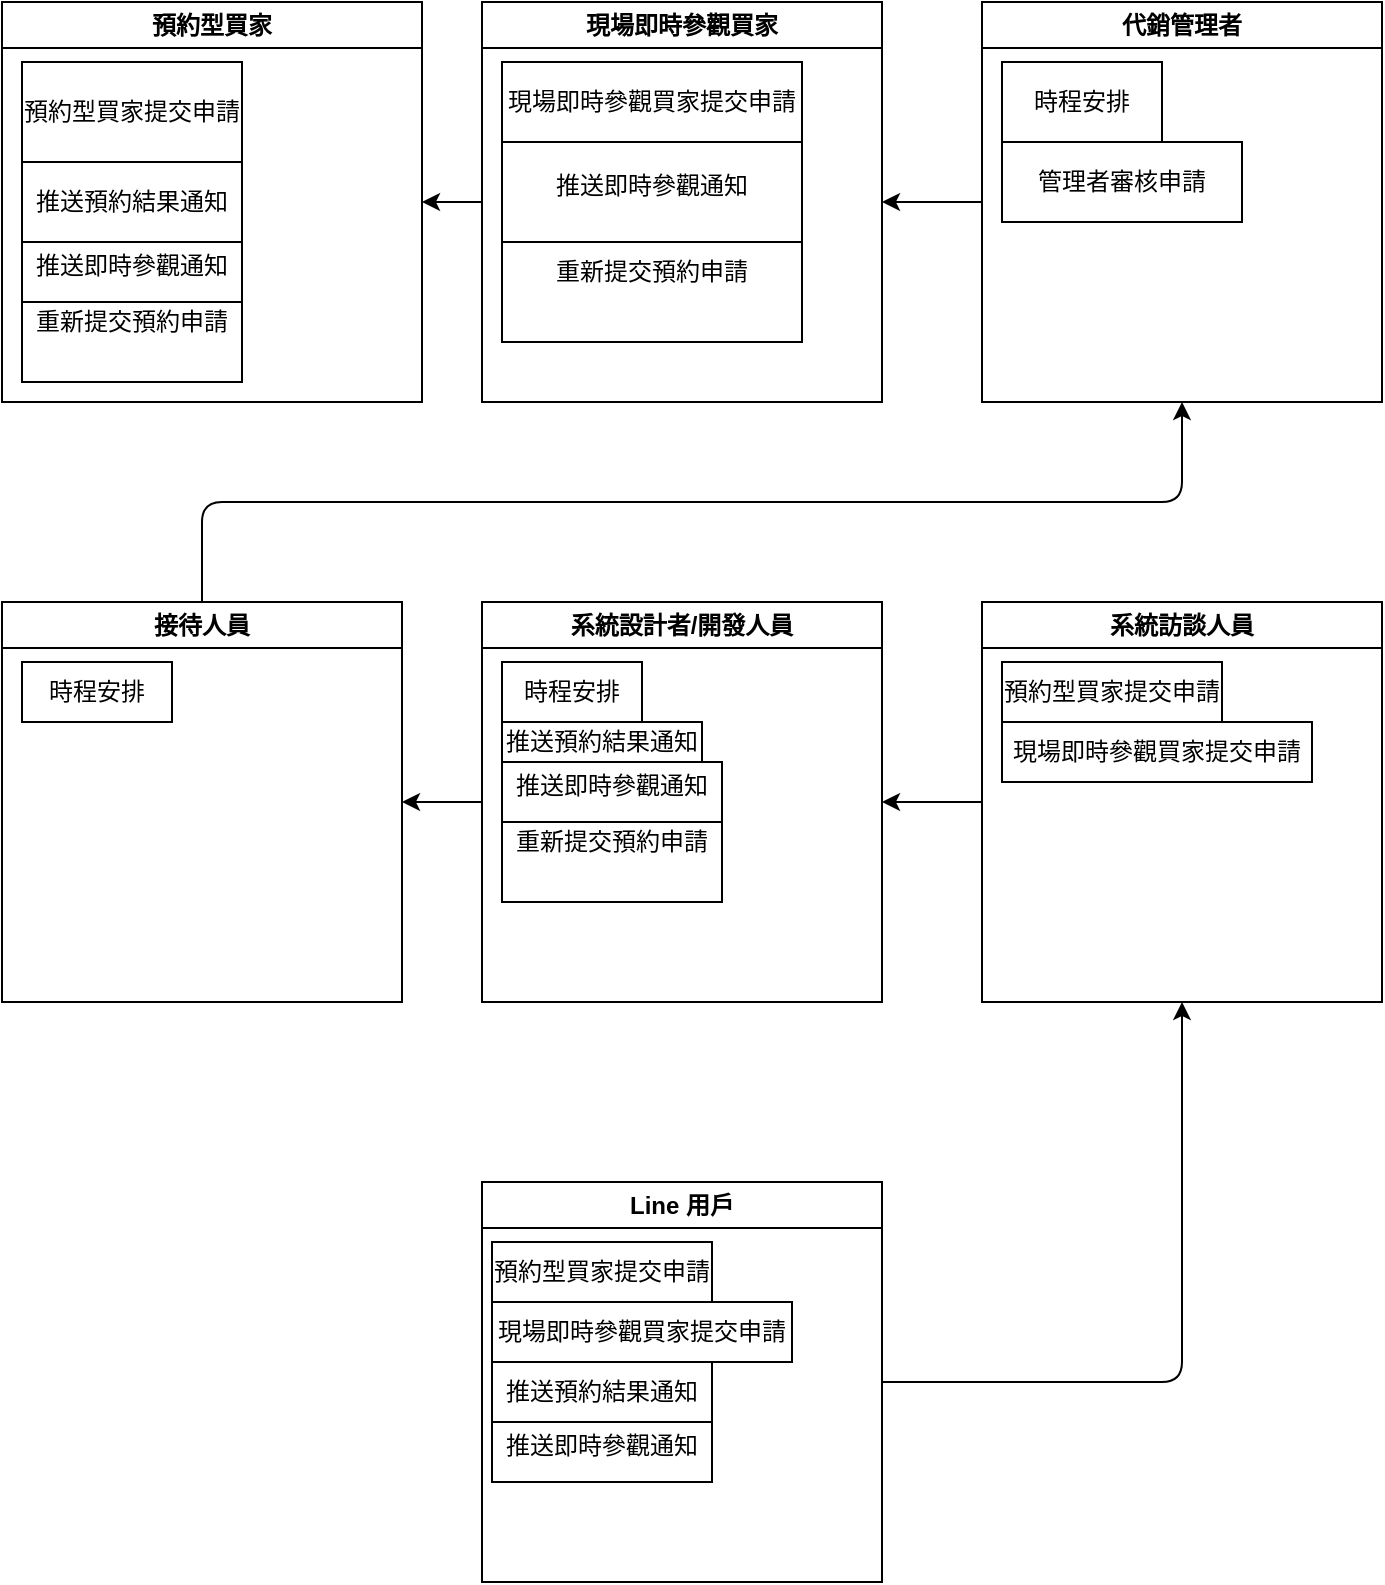<mxfile>
    <diagram id="sM1GVGPP2Z0iR2jW8Oeq" name="第1頁">
        <mxGraphModel dx="1175" dy="825" grid="1" gridSize="10" guides="1" tooltips="1" connect="1" arrows="1" fold="1" page="1" pageScale="1" pageWidth="827" pageHeight="1169" math="0" shadow="0">
            <root>
                <mxCell id="0"/>
                <mxCell id="1" parent="0"/>
                <mxCell id="56" style="edgeStyle=none;html=1;exitX=0;exitY=0.5;exitDx=0;exitDy=0;entryX=1;entryY=0.5;entryDx=0;entryDy=0;" parent="1" source="25" target="30" edge="1">
                    <mxGeometry relative="1" as="geometry"/>
                </mxCell>
                <mxCell id="25" value="現場即時參觀買家 " style="swimlane;whiteSpace=wrap;html=1;" parent="1" vertex="1">
                    <mxGeometry x="270" y="90" width="200" height="200" as="geometry"/>
                </mxCell>
                <mxCell id="62" value="現場即時參觀買家提交申請" style="rounded=0;whiteSpace=wrap;html=1;" parent="25" vertex="1">
                    <mxGeometry x="10" y="30" width="150" height="40" as="geometry"/>
                </mxCell>
                <mxCell id="63" value="&lt;table&gt;&lt;tbody&gt;&lt;tr&gt;&lt;td&gt;推送即時參觀通知&lt;/td&gt;&lt;/tr&gt;&lt;/tbody&gt;&lt;/table&gt;&lt;table&gt;&lt;tbody&gt;&lt;tr&gt;&lt;td&gt;&lt;/td&gt;&lt;/tr&gt;&lt;/tbody&gt;&lt;/table&gt;" style="rounded=0;whiteSpace=wrap;html=1;" parent="25" vertex="1">
                    <mxGeometry x="10" y="70" width="150" height="50" as="geometry"/>
                </mxCell>
                <mxCell id="64" value="重新提交預約申請&lt;br&gt;&lt;table&gt;&lt;tbody&gt;&lt;tr&gt;&lt;td&gt;&lt;br&gt;&lt;/td&gt;&lt;/tr&gt;&lt;/tbody&gt;&lt;/table&gt;" style="rounded=0;whiteSpace=wrap;html=1;" parent="25" vertex="1">
                    <mxGeometry x="10" y="120" width="150" height="50" as="geometry"/>
                </mxCell>
                <mxCell id="55" style="edgeStyle=none;html=1;exitX=0;exitY=0.5;exitDx=0;exitDy=0;entryX=1;entryY=0.5;entryDx=0;entryDy=0;" parent="1" source="26" target="25" edge="1">
                    <mxGeometry relative="1" as="geometry"/>
                </mxCell>
                <mxCell id="26" value="代銷管理者 " style="swimlane;whiteSpace=wrap;html=1;" parent="1" vertex="1">
                    <mxGeometry x="520" y="90" width="200" height="200" as="geometry"/>
                </mxCell>
                <mxCell id="65" value="時程安排" style="rounded=0;whiteSpace=wrap;html=1;" parent="26" vertex="1">
                    <mxGeometry x="10" y="30" width="80" height="40" as="geometry"/>
                </mxCell>
                <mxCell id="80" value="管理者審核申請" style="rounded=0;whiteSpace=wrap;html=1;" parent="26" vertex="1">
                    <mxGeometry x="10" y="70" width="120" height="40" as="geometry"/>
                </mxCell>
                <mxCell id="51" style="edgeStyle=none;html=1;exitX=0;exitY=0.5;exitDx=0;exitDy=0;entryX=1;entryY=0.5;entryDx=0;entryDy=0;" parent="1" source="27" target="28" edge="1">
                    <mxGeometry relative="1" as="geometry"/>
                </mxCell>
                <mxCell id="27" value="系統訪談人員  " style="swimlane;whiteSpace=wrap;html=1;" parent="1" vertex="1">
                    <mxGeometry x="520" y="390" width="200" height="200" as="geometry"/>
                </mxCell>
                <mxCell id="67" value="預約型買家提交申請" style="rounded=0;whiteSpace=wrap;html=1;" parent="27" vertex="1">
                    <mxGeometry x="10" y="30" width="110" height="30" as="geometry"/>
                </mxCell>
                <mxCell id="68" value="現場即時參觀買家提交申請" style="rounded=0;whiteSpace=wrap;html=1;" parent="27" vertex="1">
                    <mxGeometry x="10" y="60" width="155" height="30" as="geometry"/>
                </mxCell>
                <mxCell id="53" style="edgeStyle=none;html=1;exitX=0;exitY=0.5;exitDx=0;exitDy=0;entryX=1;entryY=0.5;entryDx=0;entryDy=0;" parent="1" source="28" target="29" edge="1">
                    <mxGeometry relative="1" as="geometry"/>
                </mxCell>
                <mxCell id="28" value="系統設計者/開發人員 " style="swimlane;whiteSpace=wrap;html=1;" parent="1" vertex="1">
                    <mxGeometry x="270" y="390" width="200" height="200" as="geometry"/>
                </mxCell>
                <mxCell id="69" value="時程安排" style="rounded=0;whiteSpace=wrap;html=1;" parent="28" vertex="1">
                    <mxGeometry x="10" y="30" width="70" height="30" as="geometry"/>
                </mxCell>
                <mxCell id="70" value="推送預約結果通知" style="rounded=0;whiteSpace=wrap;html=1;" parent="28" vertex="1">
                    <mxGeometry x="10" y="60" width="100" height="20" as="geometry"/>
                </mxCell>
                <mxCell id="71" value="&lt;table&gt;&lt;tbody&gt;&lt;tr&gt;&lt;td&gt;推送即時參觀通知&lt;/td&gt;&lt;/tr&gt;&lt;/tbody&gt;&lt;/table&gt;&lt;table&gt;&lt;tbody&gt;&lt;tr&gt;&lt;td&gt;&lt;/td&gt;&lt;/tr&gt;&lt;/tbody&gt;&lt;/table&gt;" style="rounded=0;whiteSpace=wrap;html=1;" parent="28" vertex="1">
                    <mxGeometry x="10" y="80" width="110" height="30" as="geometry"/>
                </mxCell>
                <mxCell id="72" value="重新提交預約申請&lt;br&gt;&lt;table&gt;&lt;tbody&gt;&lt;tr&gt;&lt;td&gt;&lt;br&gt;&lt;/td&gt;&lt;/tr&gt;&lt;/tbody&gt;&lt;/table&gt;" style="rounded=0;whiteSpace=wrap;html=1;" parent="28" vertex="1">
                    <mxGeometry x="10" y="110" width="110" height="40" as="geometry"/>
                </mxCell>
                <mxCell id="54" style="edgeStyle=orthogonalEdgeStyle;html=1;exitX=0.5;exitY=0;exitDx=0;exitDy=0;entryX=0.5;entryY=1;entryDx=0;entryDy=0;" parent="1" source="29" target="26" edge="1">
                    <mxGeometry relative="1" as="geometry"/>
                </mxCell>
                <mxCell id="29" value="接待人員 " style="swimlane;whiteSpace=wrap;html=1;" parent="1" vertex="1">
                    <mxGeometry x="30" y="390" width="200" height="200" as="geometry"/>
                </mxCell>
                <mxCell id="66" value="時程安排" style="rounded=0;whiteSpace=wrap;html=1;" parent="29" vertex="1">
                    <mxGeometry x="10" y="30" width="75" height="30" as="geometry"/>
                </mxCell>
                <mxCell id="30" value="預約型買家 " style="swimlane;whiteSpace=wrap;html=1;" parent="1" vertex="1">
                    <mxGeometry x="30" y="90" width="210" height="200" as="geometry">
                        <mxRectangle x="30" y="90" width="100" height="30" as="alternateBounds"/>
                    </mxGeometry>
                </mxCell>
                <mxCell id="57" value="預約型買家提交申請" style="rounded=0;whiteSpace=wrap;html=1;" parent="30" vertex="1">
                    <mxGeometry x="10" y="30" width="110" height="50" as="geometry"/>
                </mxCell>
                <mxCell id="58" value="推送預約結果通知" style="rounded=0;whiteSpace=wrap;html=1;" parent="30" vertex="1">
                    <mxGeometry x="10" y="80" width="110" height="40" as="geometry"/>
                </mxCell>
                <mxCell id="59" value="&lt;table&gt;&lt;tbody&gt;&lt;tr&gt;&lt;td&gt;推送即時參觀通知&lt;/td&gt;&lt;/tr&gt;&lt;/tbody&gt;&lt;/table&gt;&lt;table&gt;&lt;tbody&gt;&lt;tr&gt;&lt;td&gt;&lt;/td&gt;&lt;/tr&gt;&lt;/tbody&gt;&lt;/table&gt;" style="rounded=0;whiteSpace=wrap;html=1;" parent="30" vertex="1">
                    <mxGeometry x="10" y="120" width="110" height="30" as="geometry"/>
                </mxCell>
                <mxCell id="60" value="重新提交預約申請&lt;br&gt;&lt;table&gt;&lt;tbody&gt;&lt;tr&gt;&lt;td&gt;&lt;br&gt;&lt;/td&gt;&lt;/tr&gt;&lt;/tbody&gt;&lt;/table&gt;" style="rounded=0;whiteSpace=wrap;html=1;" parent="30" vertex="1">
                    <mxGeometry x="10" y="150" width="110" height="40" as="geometry"/>
                </mxCell>
                <mxCell id="50" style="edgeStyle=orthogonalEdgeStyle;html=1;exitX=1;exitY=0.5;exitDx=0;exitDy=0;entryX=0.5;entryY=1;entryDx=0;entryDy=0;" parent="1" source="31" target="27" edge="1">
                    <mxGeometry relative="1" as="geometry"/>
                </mxCell>
                <mxCell id="31" value="Line 用戶 " style="swimlane;whiteSpace=wrap;html=1;" parent="1" vertex="1">
                    <mxGeometry x="270" y="680" width="200" height="200" as="geometry"/>
                </mxCell>
                <mxCell id="74" value="預約型買家提交申請" style="rounded=0;whiteSpace=wrap;html=1;" parent="31" vertex="1">
                    <mxGeometry x="5" y="30" width="110" height="30" as="geometry"/>
                </mxCell>
                <mxCell id="75" value="現場即時參觀買家提交申請" style="rounded=0;whiteSpace=wrap;html=1;" parent="31" vertex="1">
                    <mxGeometry x="5" y="60" width="150" height="30" as="geometry"/>
                </mxCell>
                <mxCell id="77" value="推送預約結果通知" style="rounded=0;whiteSpace=wrap;html=1;" parent="31" vertex="1">
                    <mxGeometry x="5" y="90" width="110" height="30" as="geometry"/>
                </mxCell>
                <mxCell id="78" value="&lt;table&gt;&lt;tbody&gt;&lt;tr&gt;&lt;td&gt;推送即時參觀通知&lt;/td&gt;&lt;/tr&gt;&lt;/tbody&gt;&lt;/table&gt;&lt;table&gt;&lt;tbody&gt;&lt;tr&gt;&lt;td&gt;&lt;/td&gt;&lt;/tr&gt;&lt;/tbody&gt;&lt;/table&gt;" style="rounded=0;whiteSpace=wrap;html=1;" parent="31" vertex="1">
                    <mxGeometry x="5" y="120" width="110" height="30" as="geometry"/>
                </mxCell>
            </root>
        </mxGraphModel>
    </diagram>
</mxfile>